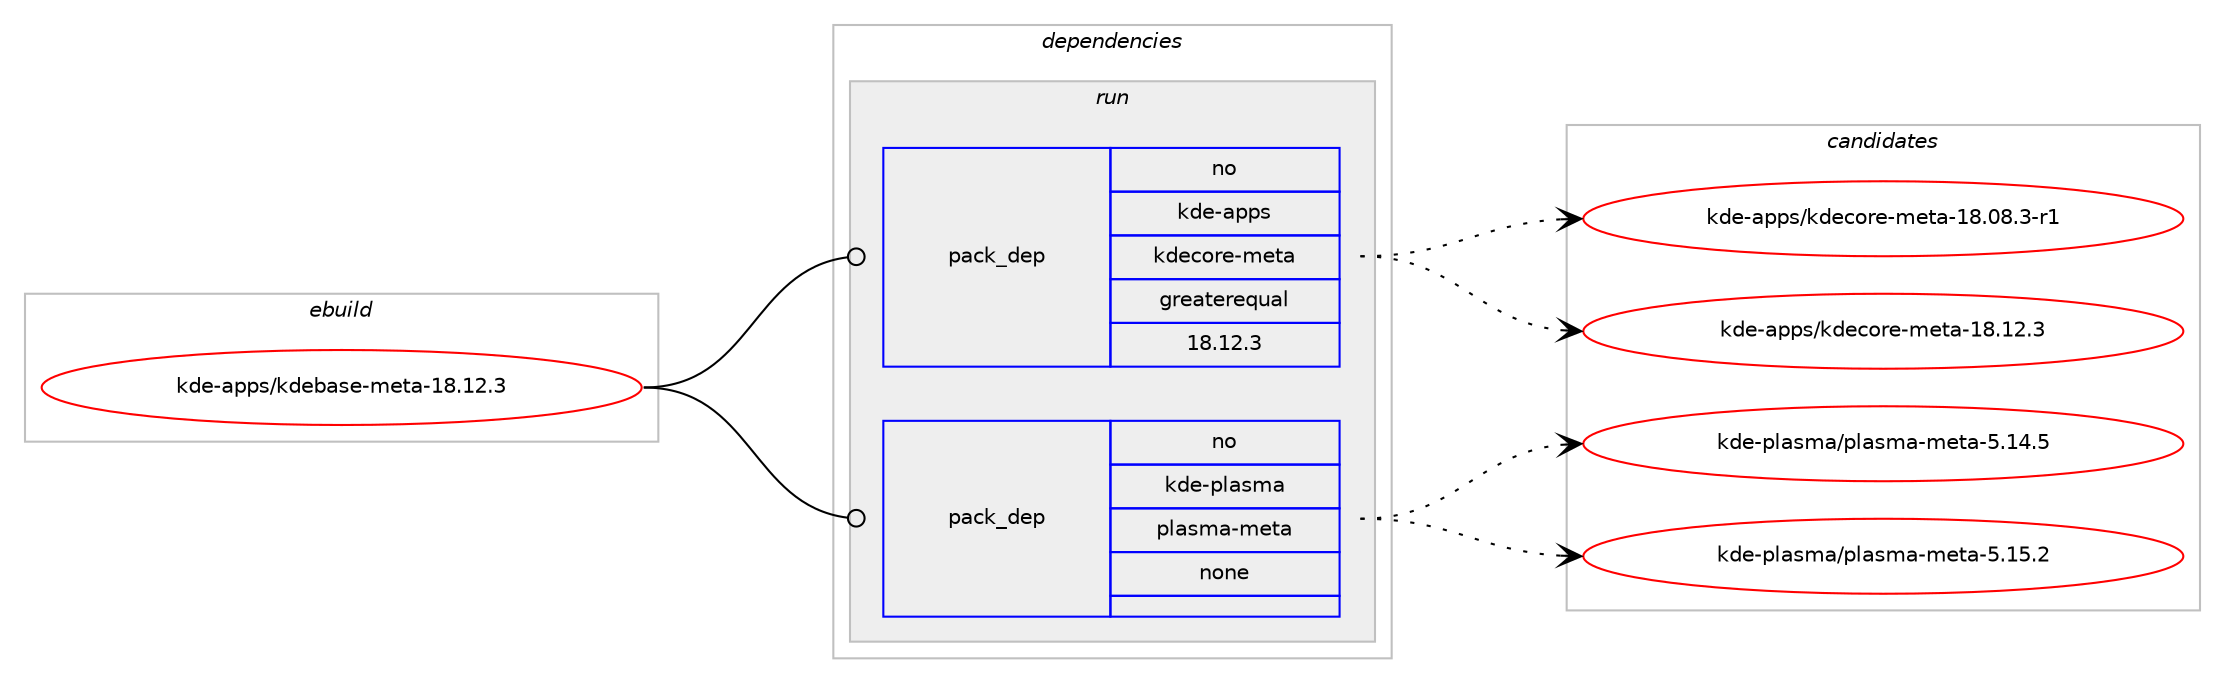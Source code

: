 digraph prolog {

# *************
# Graph options
# *************

newrank=true;
concentrate=true;
compound=true;
graph [rankdir=LR,fontname=Helvetica,fontsize=10,ranksep=1.5];#, ranksep=2.5, nodesep=0.2];
edge  [arrowhead=vee];
node  [fontname=Helvetica,fontsize=10];

# **********
# The ebuild
# **********

subgraph cluster_leftcol {
color=gray;
rank=same;
label=<<i>ebuild</i>>;
id [label="kde-apps/kdebase-meta-18.12.3", color=red, width=4, href="../kde-apps/kdebase-meta-18.12.3.svg"];
}

# ****************
# The dependencies
# ****************

subgraph cluster_midcol {
color=gray;
label=<<i>dependencies</i>>;
subgraph cluster_compile {
fillcolor="#eeeeee";
style=filled;
label=<<i>compile</i>>;
}
subgraph cluster_compileandrun {
fillcolor="#eeeeee";
style=filled;
label=<<i>compile and run</i>>;
}
subgraph cluster_run {
fillcolor="#eeeeee";
style=filled;
label=<<i>run</i>>;
subgraph pack1121383 {
dependency1574571 [label=<<TABLE BORDER="0" CELLBORDER="1" CELLSPACING="0" CELLPADDING="4" WIDTH="220"><TR><TD ROWSPAN="6" CELLPADDING="30">pack_dep</TD></TR><TR><TD WIDTH="110">no</TD></TR><TR><TD>kde-apps</TD></TR><TR><TD>kdecore-meta</TD></TR><TR><TD>greaterequal</TD></TR><TR><TD>18.12.3</TD></TR></TABLE>>, shape=none, color=blue];
}
id:e -> dependency1574571:w [weight=20,style="solid",arrowhead="odot"];
subgraph pack1121384 {
dependency1574572 [label=<<TABLE BORDER="0" CELLBORDER="1" CELLSPACING="0" CELLPADDING="4" WIDTH="220"><TR><TD ROWSPAN="6" CELLPADDING="30">pack_dep</TD></TR><TR><TD WIDTH="110">no</TD></TR><TR><TD>kde-plasma</TD></TR><TR><TD>plasma-meta</TD></TR><TR><TD>none</TD></TR><TR><TD></TD></TR></TABLE>>, shape=none, color=blue];
}
id:e -> dependency1574572:w [weight=20,style="solid",arrowhead="odot"];
}
}

# **************
# The candidates
# **************

subgraph cluster_choices {
rank=same;
color=gray;
label=<<i>candidates</i>>;

subgraph choice1121383 {
color=black;
nodesep=1;
choice10710010145971121121154710710010199111114101451091011169745495646485646514511449 [label="kde-apps/kdecore-meta-18.08.3-r1", color=red, width=4,href="../kde-apps/kdecore-meta-18.08.3-r1.svg"];
choice1071001014597112112115471071001019911111410145109101116974549564649504651 [label="kde-apps/kdecore-meta-18.12.3", color=red, width=4,href="../kde-apps/kdecore-meta-18.12.3.svg"];
dependency1574571:e -> choice10710010145971121121154710710010199111114101451091011169745495646485646514511449:w [style=dotted,weight="100"];
dependency1574571:e -> choice1071001014597112112115471071001019911111410145109101116974549564649504651:w [style=dotted,weight="100"];
}
subgraph choice1121384 {
color=black;
nodesep=1;
choice107100101451121089711510997471121089711510997451091011169745534649524653 [label="kde-plasma/plasma-meta-5.14.5", color=red, width=4,href="../kde-plasma/plasma-meta-5.14.5.svg"];
choice107100101451121089711510997471121089711510997451091011169745534649534650 [label="kde-plasma/plasma-meta-5.15.2", color=red, width=4,href="../kde-plasma/plasma-meta-5.15.2.svg"];
dependency1574572:e -> choice107100101451121089711510997471121089711510997451091011169745534649524653:w [style=dotted,weight="100"];
dependency1574572:e -> choice107100101451121089711510997471121089711510997451091011169745534649534650:w [style=dotted,weight="100"];
}
}

}
